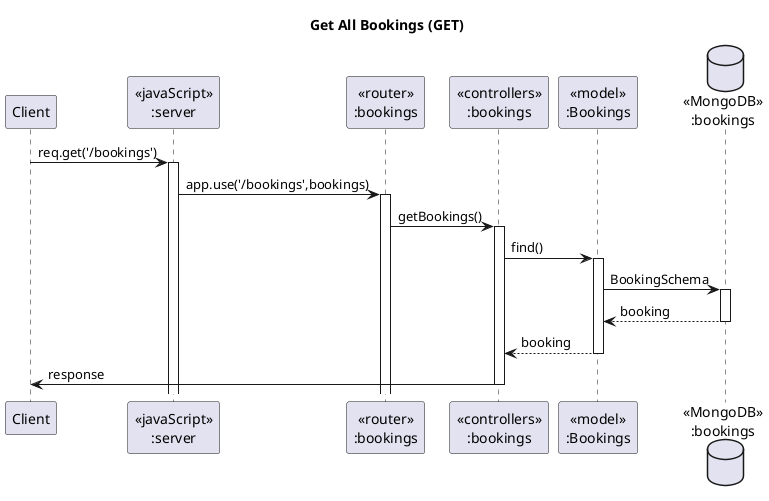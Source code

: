 @startuml Get All Bookings

' header Hotel Registration Sequence Diagram
title "Get All Bookings (GET)"

participant "Client" as client
participant "<<javaScript>>\n:server" as server
participant "<<router>>\n:bookings" as routerBookings
participant "<<controllers>>\n:bookings" as controllersBooking
participant "<<model>>\n:Bookings" as modelBooking
database "<<MongoDB>>\n:bookings" as BookingDatabase

client->server ++:req.get('/bookings')
server->routerBookings ++:app.use('/bookings',bookings)
routerBookings -> controllersBooking ++:getBookings()
controllersBooking->modelBooking ++: find()
modelBooking ->BookingDatabase ++: BookingSchema
BookingDatabase --> modelBooking --: booking
controllersBooking <-- modelBooking --: booking
controllersBooking->client --:response

@enduml
